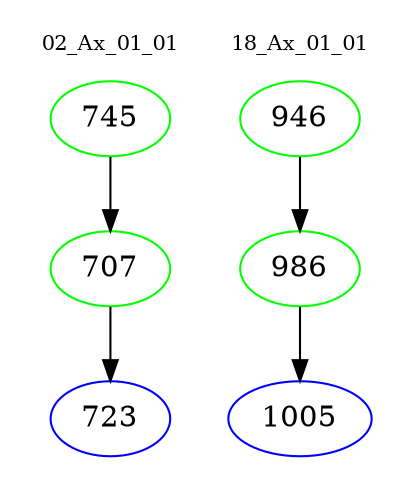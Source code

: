 digraph{
subgraph cluster_0 {
color = white
label = "02_Ax_01_01";
fontsize=10;
T0_745 [label="745", color="green"]
T0_745 -> T0_707 [color="black"]
T0_707 [label="707", color="green"]
T0_707 -> T0_723 [color="black"]
T0_723 [label="723", color="blue"]
}
subgraph cluster_1 {
color = white
label = "18_Ax_01_01";
fontsize=10;
T1_946 [label="946", color="green"]
T1_946 -> T1_986 [color="black"]
T1_986 [label="986", color="green"]
T1_986 -> T1_1005 [color="black"]
T1_1005 [label="1005", color="blue"]
}
}
